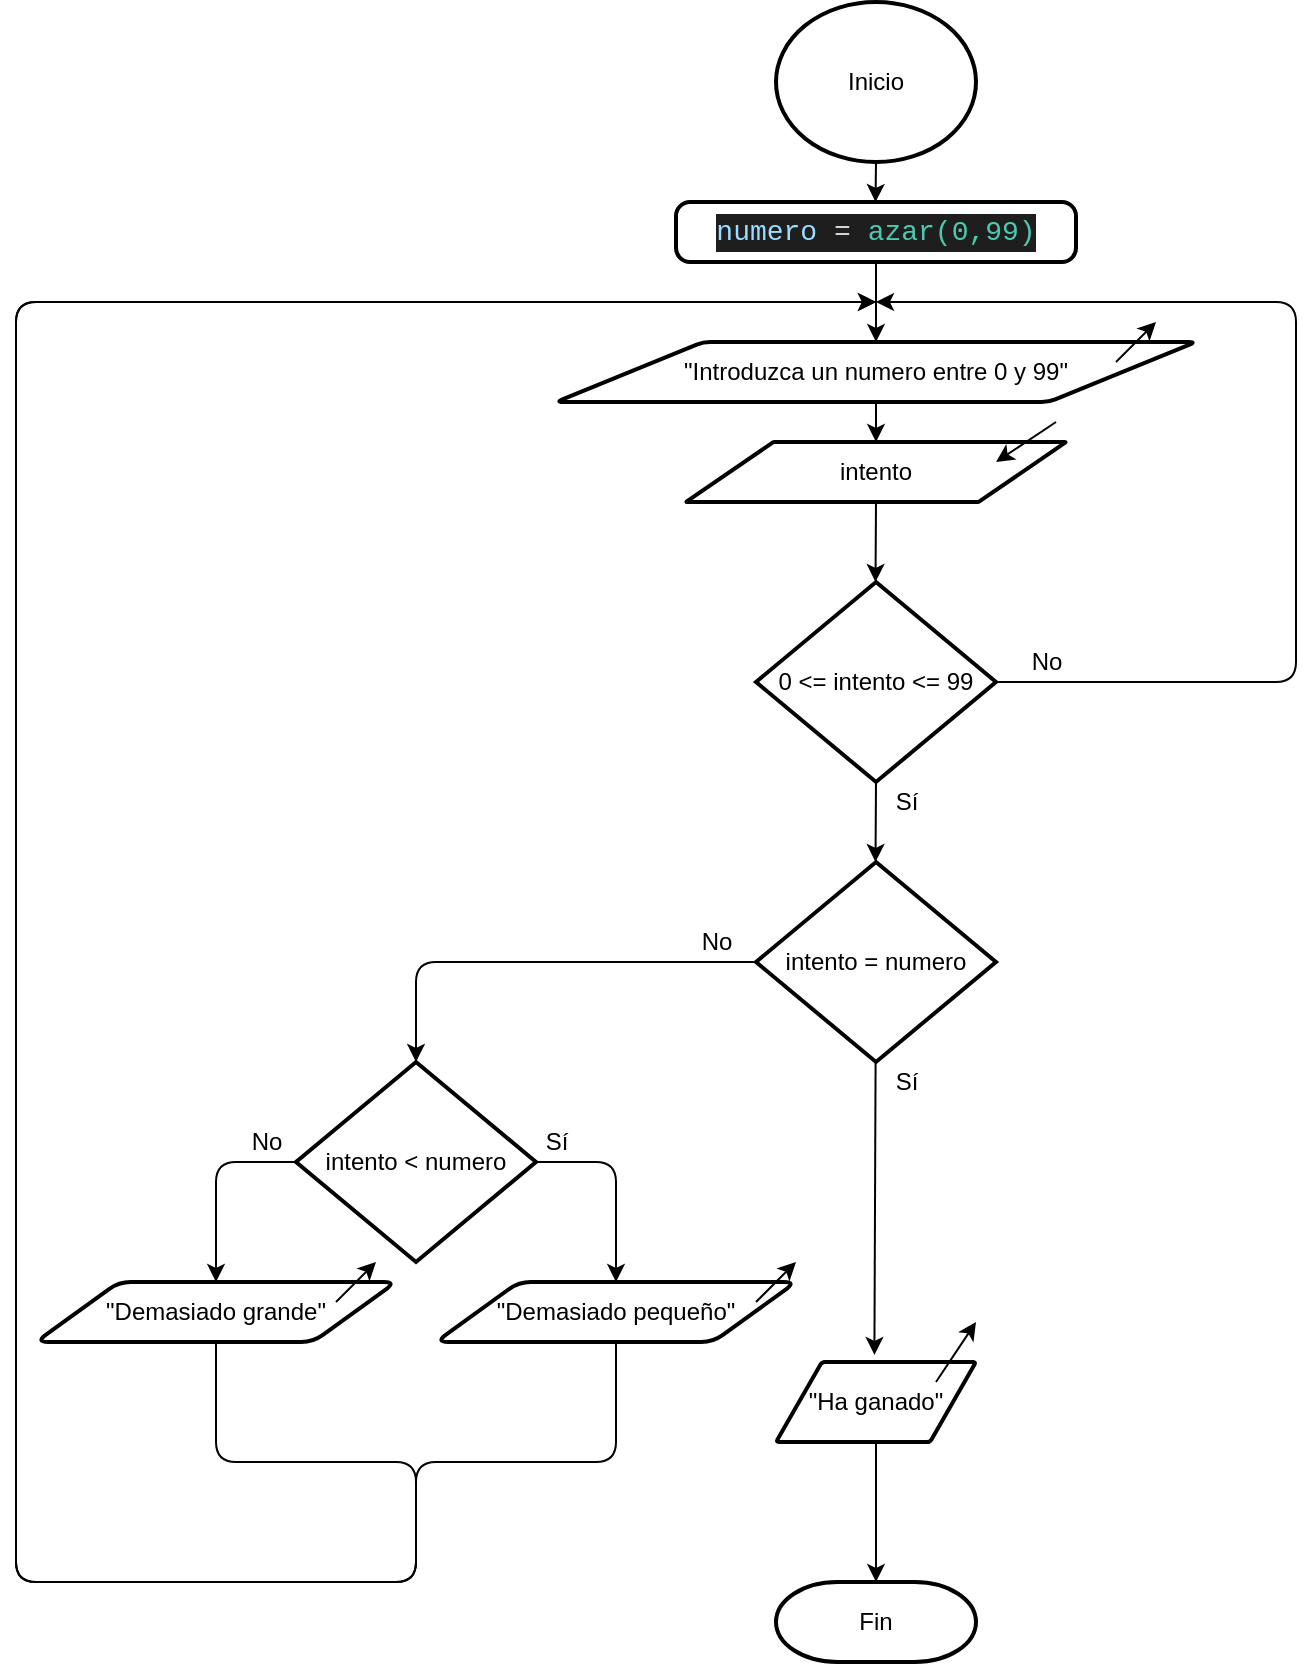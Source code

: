 <mxfile>
    <diagram id="A41FIMtMwK88dEXXhdWS" name="Página-1">
        <mxGraphModel dx="1444" dy="782" grid="1" gridSize="10" guides="1" tooltips="1" connect="1" arrows="1" fold="1" page="1" pageScale="1" pageWidth="827" pageHeight="1169" math="0" shadow="0">
            <root>
                <mxCell id="0"/>
                <mxCell id="1" parent="0"/>
                <mxCell id="45" style="edgeStyle=none;html=1;exitX=0.5;exitY=1;exitDx=0;exitDy=0;exitPerimeter=0;" parent="1" source="13" edge="1">
                    <mxGeometry relative="1" as="geometry">
                        <mxPoint x="469.75" y="130" as="targetPoint"/>
                    </mxGeometry>
                </mxCell>
                <mxCell id="13" value="Inicio" style="strokeWidth=2;html=1;shape=mxgraph.flowchart.start_2;whiteSpace=wrap;" parent="1" vertex="1">
                    <mxGeometry x="420" y="30" width="100" height="80" as="geometry"/>
                </mxCell>
                <mxCell id="22" style="edgeStyle=none;html=1;entryX=0.5;entryY=0;entryDx=0;entryDy=0;" parent="1" source="20" edge="1">
                    <mxGeometry relative="1" as="geometry">
                        <mxPoint x="470" y="200" as="targetPoint"/>
                    </mxGeometry>
                </mxCell>
                <mxCell id="20" value="&lt;div style=&quot;background-color: rgb(30 , 30 , 30) ; font-family: &amp;#34;consolas&amp;#34; , &amp;#34;courier new&amp;#34; , monospace ; font-size: 14px ; line-height: 19px&quot;&gt;&lt;span style=&quot;color: rgb(212 , 212 , 212)&quot;&gt;&lt;span style=&quot;color: #9cdcfe&quot;&gt;numero&lt;/span&gt; = &lt;/span&gt;&lt;font color=&quot;#4ec9b0&quot;&gt;azar(0,99)&lt;/font&gt;&lt;/div&gt;" style="rounded=1;whiteSpace=wrap;html=1;absoluteArcSize=1;arcSize=14;strokeWidth=2;" parent="1" vertex="1">
                    <mxGeometry x="370" y="130" width="200" height="30" as="geometry"/>
                </mxCell>
                <mxCell id="33" style="edgeStyle=none;html=1;entryX=0.5;entryY=0;entryDx=0;entryDy=0;" parent="1" source="24" target="30" edge="1">
                    <mxGeometry relative="1" as="geometry"/>
                </mxCell>
                <mxCell id="24" value="&quot;Introduzca un numero entre 0 y 99&quot;" style="shape=parallelogram;html=1;strokeWidth=2;perimeter=parallelogramPerimeter;whiteSpace=wrap;rounded=1;arcSize=7;size=0.23;" parent="1" vertex="1">
                    <mxGeometry x="310" y="200" width="320" height="30" as="geometry"/>
                </mxCell>
                <mxCell id="41" style="edgeStyle=none;html=1;exitX=0.5;exitY=1;exitDx=0;exitDy=0;" parent="1" source="30" edge="1">
                    <mxGeometry relative="1" as="geometry">
                        <mxPoint x="469.75" y="320" as="targetPoint"/>
                    </mxGeometry>
                </mxCell>
                <mxCell id="30" value="intento" style="shape=parallelogram;html=1;strokeWidth=2;perimeter=parallelogramPerimeter;whiteSpace=wrap;rounded=1;arcSize=1;size=0.23;" parent="1" vertex="1">
                    <mxGeometry x="375" y="250" width="190" height="30" as="geometry"/>
                </mxCell>
                <mxCell id="31" value="" style="endArrow=classic;html=1;" parent="1" edge="1">
                    <mxGeometry width="50" height="50" relative="1" as="geometry">
                        <mxPoint x="590" y="210" as="sourcePoint"/>
                        <mxPoint x="610" y="190" as="targetPoint"/>
                        <Array as="points"/>
                    </mxGeometry>
                </mxCell>
                <mxCell id="40" value="" style="endArrow=classic;html=1;entryX=0.816;entryY=0.333;entryDx=0;entryDy=0;entryPerimeter=0;" parent="1" target="30" edge="1">
                    <mxGeometry width="50" height="50" relative="1" as="geometry">
                        <mxPoint x="560" y="240" as="sourcePoint"/>
                        <mxPoint x="580" y="210" as="targetPoint"/>
                        <Array as="points"/>
                    </mxGeometry>
                </mxCell>
                <mxCell id="43" style="edgeStyle=none;html=1;" parent="1" source="42" edge="1">
                    <mxGeometry relative="1" as="geometry">
                        <mxPoint x="470" y="180" as="targetPoint"/>
                        <Array as="points">
                            <mxPoint x="680" y="370"/>
                            <mxPoint x="680" y="180"/>
                        </Array>
                    </mxGeometry>
                </mxCell>
                <mxCell id="44" style="edgeStyle=none;html=1;exitX=0;exitY=0.5;exitDx=0;exitDy=0;exitPerimeter=0;" parent="1" source="42" edge="1">
                    <mxGeometry relative="1" as="geometry">
                        <mxPoint x="409.75" y="370" as="targetPoint"/>
                    </mxGeometry>
                </mxCell>
                <mxCell id="49" style="edgeStyle=none;html=1;exitX=0.5;exitY=1;exitDx=0;exitDy=0;exitPerimeter=0;" parent="1" source="42" edge="1">
                    <mxGeometry relative="1" as="geometry">
                        <mxPoint x="469.75" y="460.0" as="targetPoint"/>
                    </mxGeometry>
                </mxCell>
                <mxCell id="42" value="0 &amp;lt;= intento &amp;lt;= 99" style="strokeWidth=2;html=1;shape=mxgraph.flowchart.decision;whiteSpace=wrap;" parent="1" vertex="1">
                    <mxGeometry x="410" y="320" width="120" height="100" as="geometry"/>
                </mxCell>
                <mxCell id="48" value="No" style="text;html=1;resizable=0;autosize=1;align=center;verticalAlign=middle;points=[];fillColor=none;strokeColor=none;rounded=0;" parent="1" vertex="1">
                    <mxGeometry x="540" y="350" width="30" height="20" as="geometry"/>
                </mxCell>
                <mxCell id="50" value="Sí" style="text;html=1;resizable=0;autosize=1;align=center;verticalAlign=middle;points=[];fillColor=none;strokeColor=none;rounded=0;" parent="1" vertex="1">
                    <mxGeometry x="470" y="420" width="30" height="20" as="geometry"/>
                </mxCell>
                <mxCell id="59" style="edgeStyle=none;html=1;entryX=0.492;entryY=-0.089;entryDx=0;entryDy=0;entryPerimeter=0;" parent="1" source="51" target="53" edge="1">
                    <mxGeometry relative="1" as="geometry"/>
                </mxCell>
                <mxCell id="61" style="edgeStyle=none;html=1;exitX=0;exitY=0.5;exitDx=0;exitDy=0;exitPerimeter=0;" parent="1" source="51" edge="1">
                    <mxGeometry relative="1" as="geometry">
                        <mxPoint x="240.0" y="560" as="targetPoint"/>
                        <Array as="points">
                            <mxPoint x="240" y="510"/>
                        </Array>
                    </mxGeometry>
                </mxCell>
                <mxCell id="51" value="intento = numero" style="strokeWidth=2;html=1;shape=mxgraph.flowchart.decision;whiteSpace=wrap;" parent="1" vertex="1">
                    <mxGeometry x="410" y="460" width="120" height="100" as="geometry"/>
                </mxCell>
                <mxCell id="65" style="edgeStyle=none;html=1;entryX=0.5;entryY=0;entryDx=0;entryDy=0;entryPerimeter=0;" parent="1" source="53" target="64" edge="1">
                    <mxGeometry relative="1" as="geometry"/>
                </mxCell>
                <mxCell id="53" value="&quot;Ha ganado&quot;" style="shape=parallelogram;html=1;strokeWidth=2;perimeter=parallelogramPerimeter;whiteSpace=wrap;rounded=1;arcSize=3;size=0.23;" parent="1" vertex="1">
                    <mxGeometry x="420" y="710" width="100" height="40" as="geometry"/>
                </mxCell>
                <mxCell id="55" value="" style="endArrow=classic;html=1;exitX=0.8;exitY=0.25;exitDx=0;exitDy=0;exitPerimeter=0;" parent="1" source="53" edge="1">
                    <mxGeometry width="50" height="50" relative="1" as="geometry">
                        <mxPoint x="600" y="220" as="sourcePoint"/>
                        <mxPoint x="520" y="690" as="targetPoint"/>
                        <Array as="points"/>
                    </mxGeometry>
                </mxCell>
                <mxCell id="60" value="Sí" style="text;html=1;resizable=0;autosize=1;align=center;verticalAlign=middle;points=[];fillColor=none;strokeColor=none;rounded=0;" parent="1" vertex="1">
                    <mxGeometry x="470" y="560" width="30" height="20" as="geometry"/>
                </mxCell>
                <mxCell id="62" value="No" style="text;html=1;resizable=0;autosize=1;align=center;verticalAlign=middle;points=[];fillColor=none;strokeColor=none;rounded=0;" parent="1" vertex="1">
                    <mxGeometry x="375" y="490" width="30" height="20" as="geometry"/>
                </mxCell>
                <mxCell id="67" style="edgeStyle=none;html=1;exitX=1;exitY=0.5;exitDx=0;exitDy=0;exitPerimeter=0;" parent="1" source="63" edge="1">
                    <mxGeometry relative="1" as="geometry">
                        <mxPoint x="340" y="670" as="targetPoint"/>
                        <Array as="points">
                            <mxPoint x="340" y="610"/>
                        </Array>
                    </mxGeometry>
                </mxCell>
                <mxCell id="68" style="edgeStyle=none;html=1;exitX=0;exitY=0.5;exitDx=0;exitDy=0;exitPerimeter=0;" parent="1" source="63" edge="1">
                    <mxGeometry relative="1" as="geometry">
                        <mxPoint x="140" y="670" as="targetPoint"/>
                        <Array as="points">
                            <mxPoint x="140" y="610"/>
                        </Array>
                    </mxGeometry>
                </mxCell>
                <mxCell id="63" value="intento &amp;lt; numero" style="strokeWidth=2;html=1;shape=mxgraph.flowchart.decision;whiteSpace=wrap;" parent="1" vertex="1">
                    <mxGeometry x="180" y="560" width="120" height="100" as="geometry"/>
                </mxCell>
                <mxCell id="64" value="Fin" style="strokeWidth=2;html=1;shape=mxgraph.flowchart.terminator;whiteSpace=wrap;" parent="1" vertex="1">
                    <mxGeometry x="420" y="820" width="100" height="40" as="geometry"/>
                </mxCell>
                <mxCell id="69" value="Sí" style="text;html=1;resizable=0;autosize=1;align=center;verticalAlign=middle;points=[];fillColor=none;strokeColor=none;rounded=0;" parent="1" vertex="1">
                    <mxGeometry x="295" y="590" width="30" height="20" as="geometry"/>
                </mxCell>
                <mxCell id="70" value="No" style="text;html=1;resizable=0;autosize=1;align=center;verticalAlign=middle;points=[];fillColor=none;strokeColor=none;rounded=0;" parent="1" vertex="1">
                    <mxGeometry x="150" y="590" width="30" height="20" as="geometry"/>
                </mxCell>
                <mxCell id="82" style="edgeStyle=orthogonalEdgeStyle;html=1;" parent="1" source="71" edge="1">
                    <mxGeometry relative="1" as="geometry">
                        <mxPoint x="470" y="180" as="targetPoint"/>
                        <Array as="points">
                            <mxPoint x="340" y="760"/>
                            <mxPoint x="240" y="760"/>
                            <mxPoint x="240" y="820"/>
                            <mxPoint x="40" y="820"/>
                            <mxPoint x="40" y="180"/>
                        </Array>
                    </mxGeometry>
                </mxCell>
                <mxCell id="71" value="&quot;Demasiado pequeño&quot;" style="shape=parallelogram;html=1;strokeWidth=2;perimeter=parallelogramPerimeter;whiteSpace=wrap;rounded=1;arcSize=12;size=0.23;" parent="1" vertex="1">
                    <mxGeometry x="250" y="670" width="180" height="30" as="geometry"/>
                </mxCell>
                <mxCell id="81" style="edgeStyle=orthogonalEdgeStyle;html=1;" parent="1" source="73" edge="1">
                    <mxGeometry relative="1" as="geometry">
                        <mxPoint x="470" y="180" as="targetPoint"/>
                        <Array as="points">
                            <mxPoint x="140" y="760"/>
                            <mxPoint x="240" y="760"/>
                            <mxPoint x="240" y="820"/>
                            <mxPoint x="40" y="820"/>
                            <mxPoint x="40" y="180"/>
                        </Array>
                    </mxGeometry>
                </mxCell>
                <mxCell id="73" value="&quot;Demasiado grande&quot;" style="shape=parallelogram;html=1;strokeWidth=2;perimeter=parallelogramPerimeter;whiteSpace=wrap;rounded=1;arcSize=12;size=0.23;" parent="1" vertex="1">
                    <mxGeometry x="50" y="670" width="180" height="30" as="geometry"/>
                </mxCell>
                <mxCell id="84" value="" style="endArrow=classic;html=1;" parent="1" edge="1">
                    <mxGeometry width="50" height="50" relative="1" as="geometry">
                        <mxPoint x="410" y="680" as="sourcePoint"/>
                        <mxPoint x="430" y="660" as="targetPoint"/>
                        <Array as="points"/>
                    </mxGeometry>
                </mxCell>
                <mxCell id="85" value="" style="endArrow=classic;html=1;" parent="1" edge="1">
                    <mxGeometry width="50" height="50" relative="1" as="geometry">
                        <mxPoint x="200" y="680" as="sourcePoint"/>
                        <mxPoint x="220" y="660" as="targetPoint"/>
                        <Array as="points"/>
                    </mxGeometry>
                </mxCell>
            </root>
        </mxGraphModel>
    </diagram>
</mxfile>
